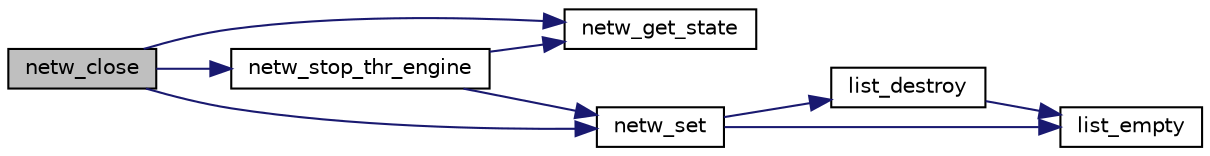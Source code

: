 digraph G
{
  edge [fontname="Helvetica",fontsize="10",labelfontname="Helvetica",labelfontsize="10"];
  node [fontname="Helvetica",fontsize="10",shape=record];
  rankdir=LR;
  Node1 [label="netw_close",height=0.2,width=0.4,color="black", fillcolor="grey75", style="filled" fontcolor="black"];
  Node1 -> Node2 [color="midnightblue",fontsize="10",style="solid",fontname="Helvetica"];
  Node2 [label="netw_get_state",height=0.2,width=0.4,color="black", fillcolor="white", style="filled",URL="$n__network_8c.html#af25c0f462f174092815b0c5d019441db",tooltip="Get the state of a network."];
  Node1 -> Node3 [color="midnightblue",fontsize="10",style="solid",fontname="Helvetica"];
  Node3 [label="netw_set",height=0.2,width=0.4,color="black", fillcolor="white", style="filled",URL="$n__network_8c.html#aa8e1fe7978995197f08aa0ef24a76c33",tooltip="Restart or reset the specified network ability."];
  Node3 -> Node4 [color="midnightblue",fontsize="10",style="solid",fontname="Helvetica"];
  Node4 [label="list_destroy",height=0.2,width=0.4,color="black", fillcolor="white", style="filled",URL="$n__list_8c.html#a90d32fef68ce6f3ec0a7b4085690c755",tooltip="Empty and Free a list container. Call the destructor each time."];
  Node4 -> Node5 [color="midnightblue",fontsize="10",style="solid",fontname="Helvetica"];
  Node5 [label="list_empty",height=0.2,width=0.4,color="black", fillcolor="white", style="filled",URL="$n__list_8c.html#a1dafe7a250ddad51fadd375f057287e7",tooltip="Empty a LIST list of pointers."];
  Node3 -> Node5 [color="midnightblue",fontsize="10",style="solid",fontname="Helvetica"];
  Node1 -> Node6 [color="midnightblue",fontsize="10",style="solid",fontname="Helvetica"];
  Node6 [label="netw_stop_thr_engine",height=0.2,width=0.4,color="black", fillcolor="white", style="filled",URL="$n__network_8c.html#ae88f40a3bcc364e8a8721c2fedffaa4e",tooltip="Stop a NETWORK connection sending and receing thread."];
  Node6 -> Node2 [color="midnightblue",fontsize="10",style="solid",fontname="Helvetica"];
  Node6 -> Node3 [color="midnightblue",fontsize="10",style="solid",fontname="Helvetica"];
}
